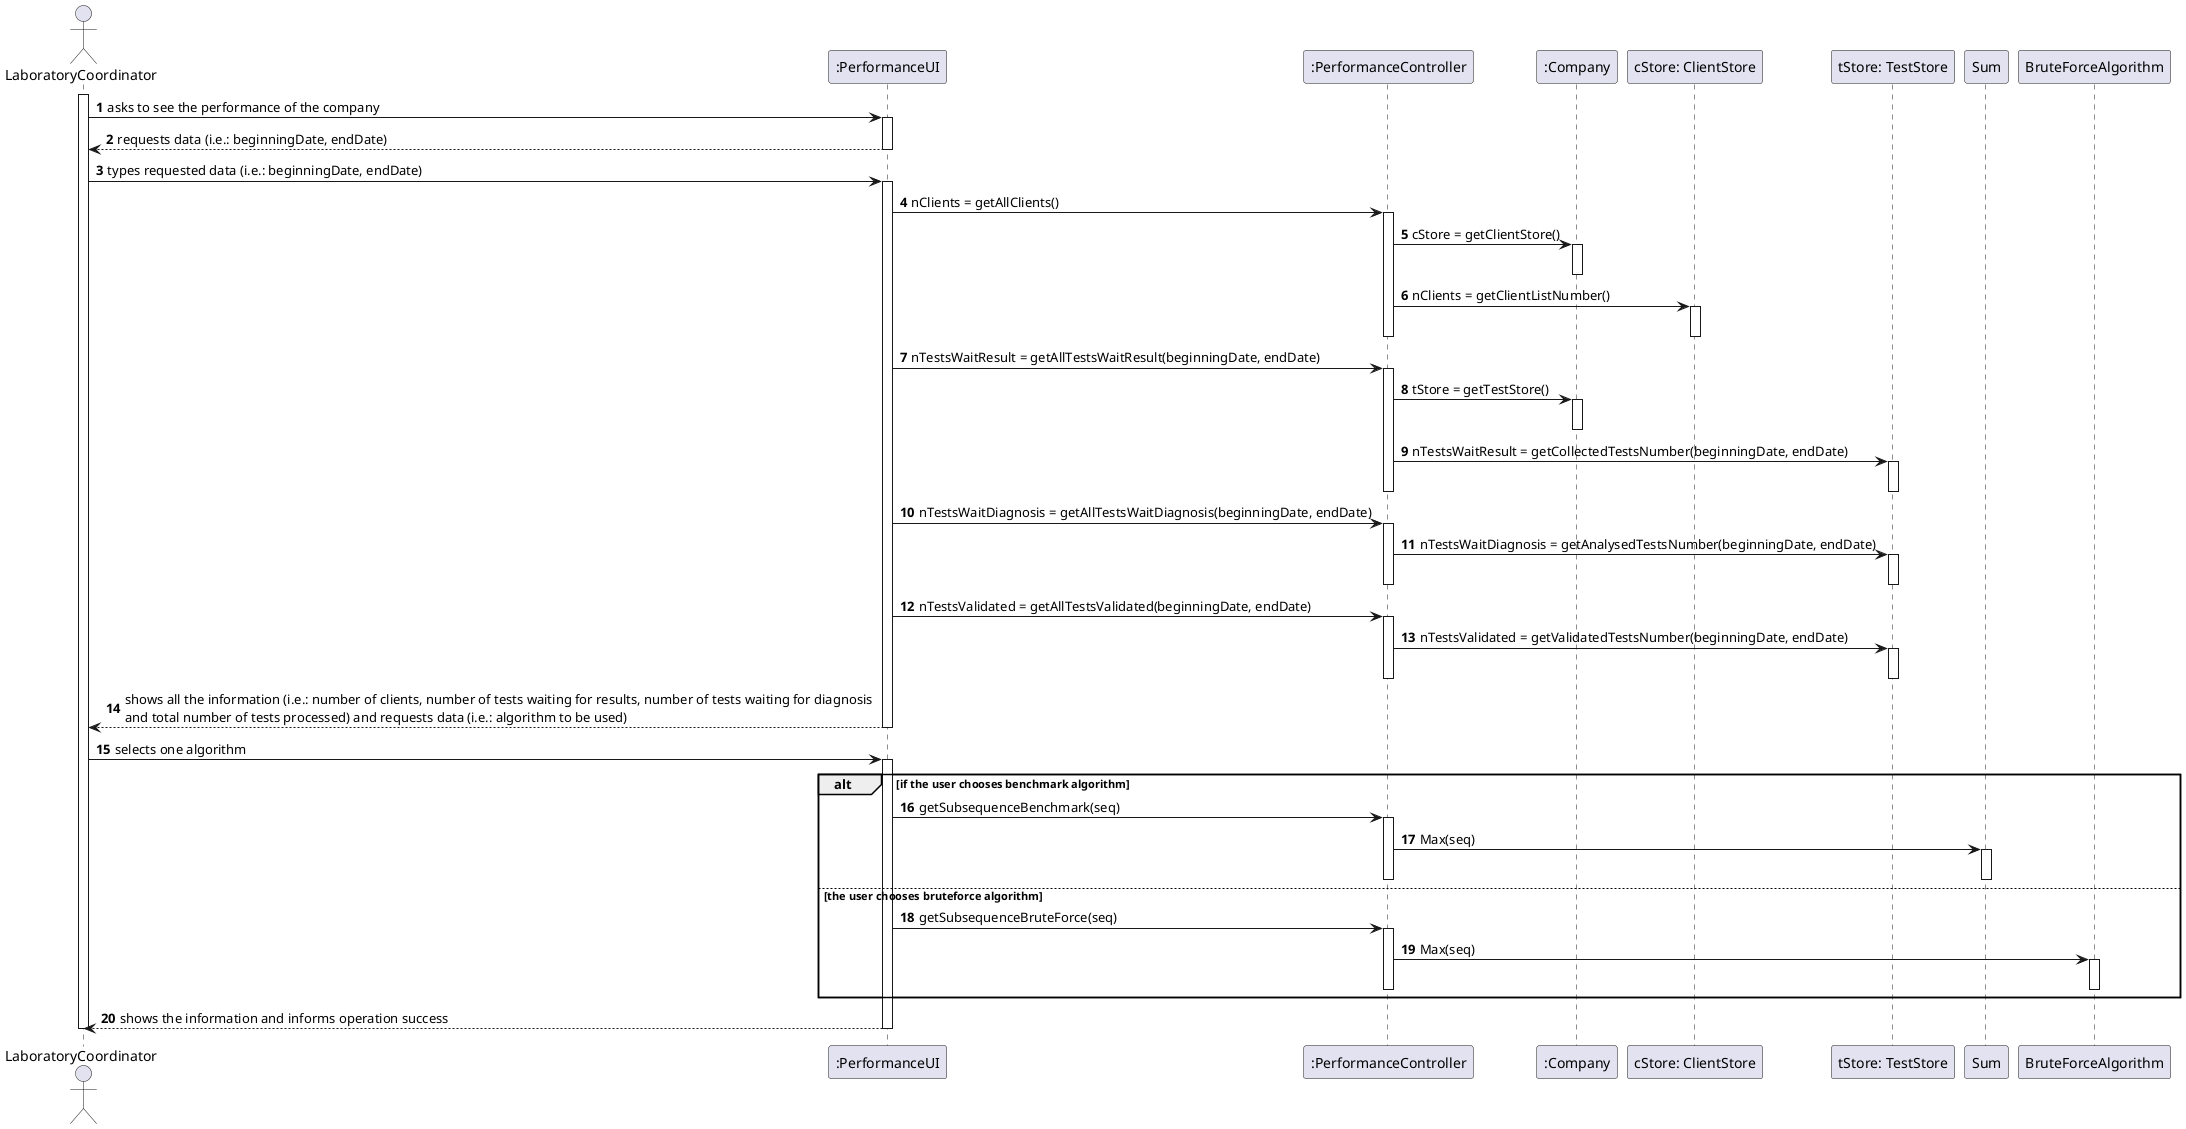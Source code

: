 @startuml
'https://plantuml.com/sequence-diagram

autonumber

actor LaboratoryCoordinator as LC
participant ":PerformanceUI" as PUI
participant ":PerformanceController" as PC
participant ":Company" as COMP
participant "cStore: ClientStore" as CS
participant "tStore: TestStore" as TS


activate LC
LC -> PUI : asks to see the performance of the company
activate PUI
PUI --> LC : requests data (i.e.: beginningDate, endDate)
deactivate PUI

LC -> PUI : types requested data (i.e.: beginningDate, endDate)
activate PUI
PUI -> PC : nClients = getAllClients()
activate PC
PC -> COMP : cStore = getClientStore()
activate COMP
deactivate COMP
PC -> CS : nClients = getClientListNumber()
activate CS
deactivate CS
deactivate PC
PUI -> PC : nTestsWaitResult = getAllTestsWaitResult(beginningDate, endDate)
activate PC
PC -> COMP : tStore = getTestStore()
activate COMP
deactivate COMP
PC -> TS : nTestsWaitResult = getCollectedTestsNumber(beginningDate, endDate)
activate TS
deactivate TS
deactivate PC
PUI -> PC : nTestsWaitDiagnosis = getAllTestsWaitDiagnosis(beginningDate, endDate)
activate PC
PC -> TS : nTestsWaitDiagnosis = getAnalysedTestsNumber(beginningDate, endDate)
activate TS
deactivate TS
deactivate PC
PUI -> PC : nTestsValidated = getAllTestsValidated(beginningDate, endDate)
activate PC
PC -> TS : nTestsValidated = getValidatedTestsNumber(beginningDate, endDate)
activate TS
deactivate TS
deactivate PC
PUI --> LC : shows all the information (i.e.: number of clients, number of tests waiting for results, number of tests waiting for diagnosis \nand total number of tests processed) and requests data (i.e.: algorithm to be used)
deactivate PUI

LC -> PUI : selects one algorithm

activate PUI
alt if the user chooses benchmark algorithm
PUI->PC:getSubsequenceBenchmark(seq)
activate PC
PC->Sum:Max(seq)
activate Sum
deactivate Sum
deactivate PC
else the user chooses bruteforce algorithm
PUI->PC:getSubsequenceBruteForce(seq)
activate PC
PC->BruteForceAlgorithm:Max(seq)
activate BruteForceAlgorithm
deactivate BruteForceAlgorithm
deactivate PC
end

PUI --> LC : shows the information and informs operation success
deactivate PUI
deactivate LC

@enduml